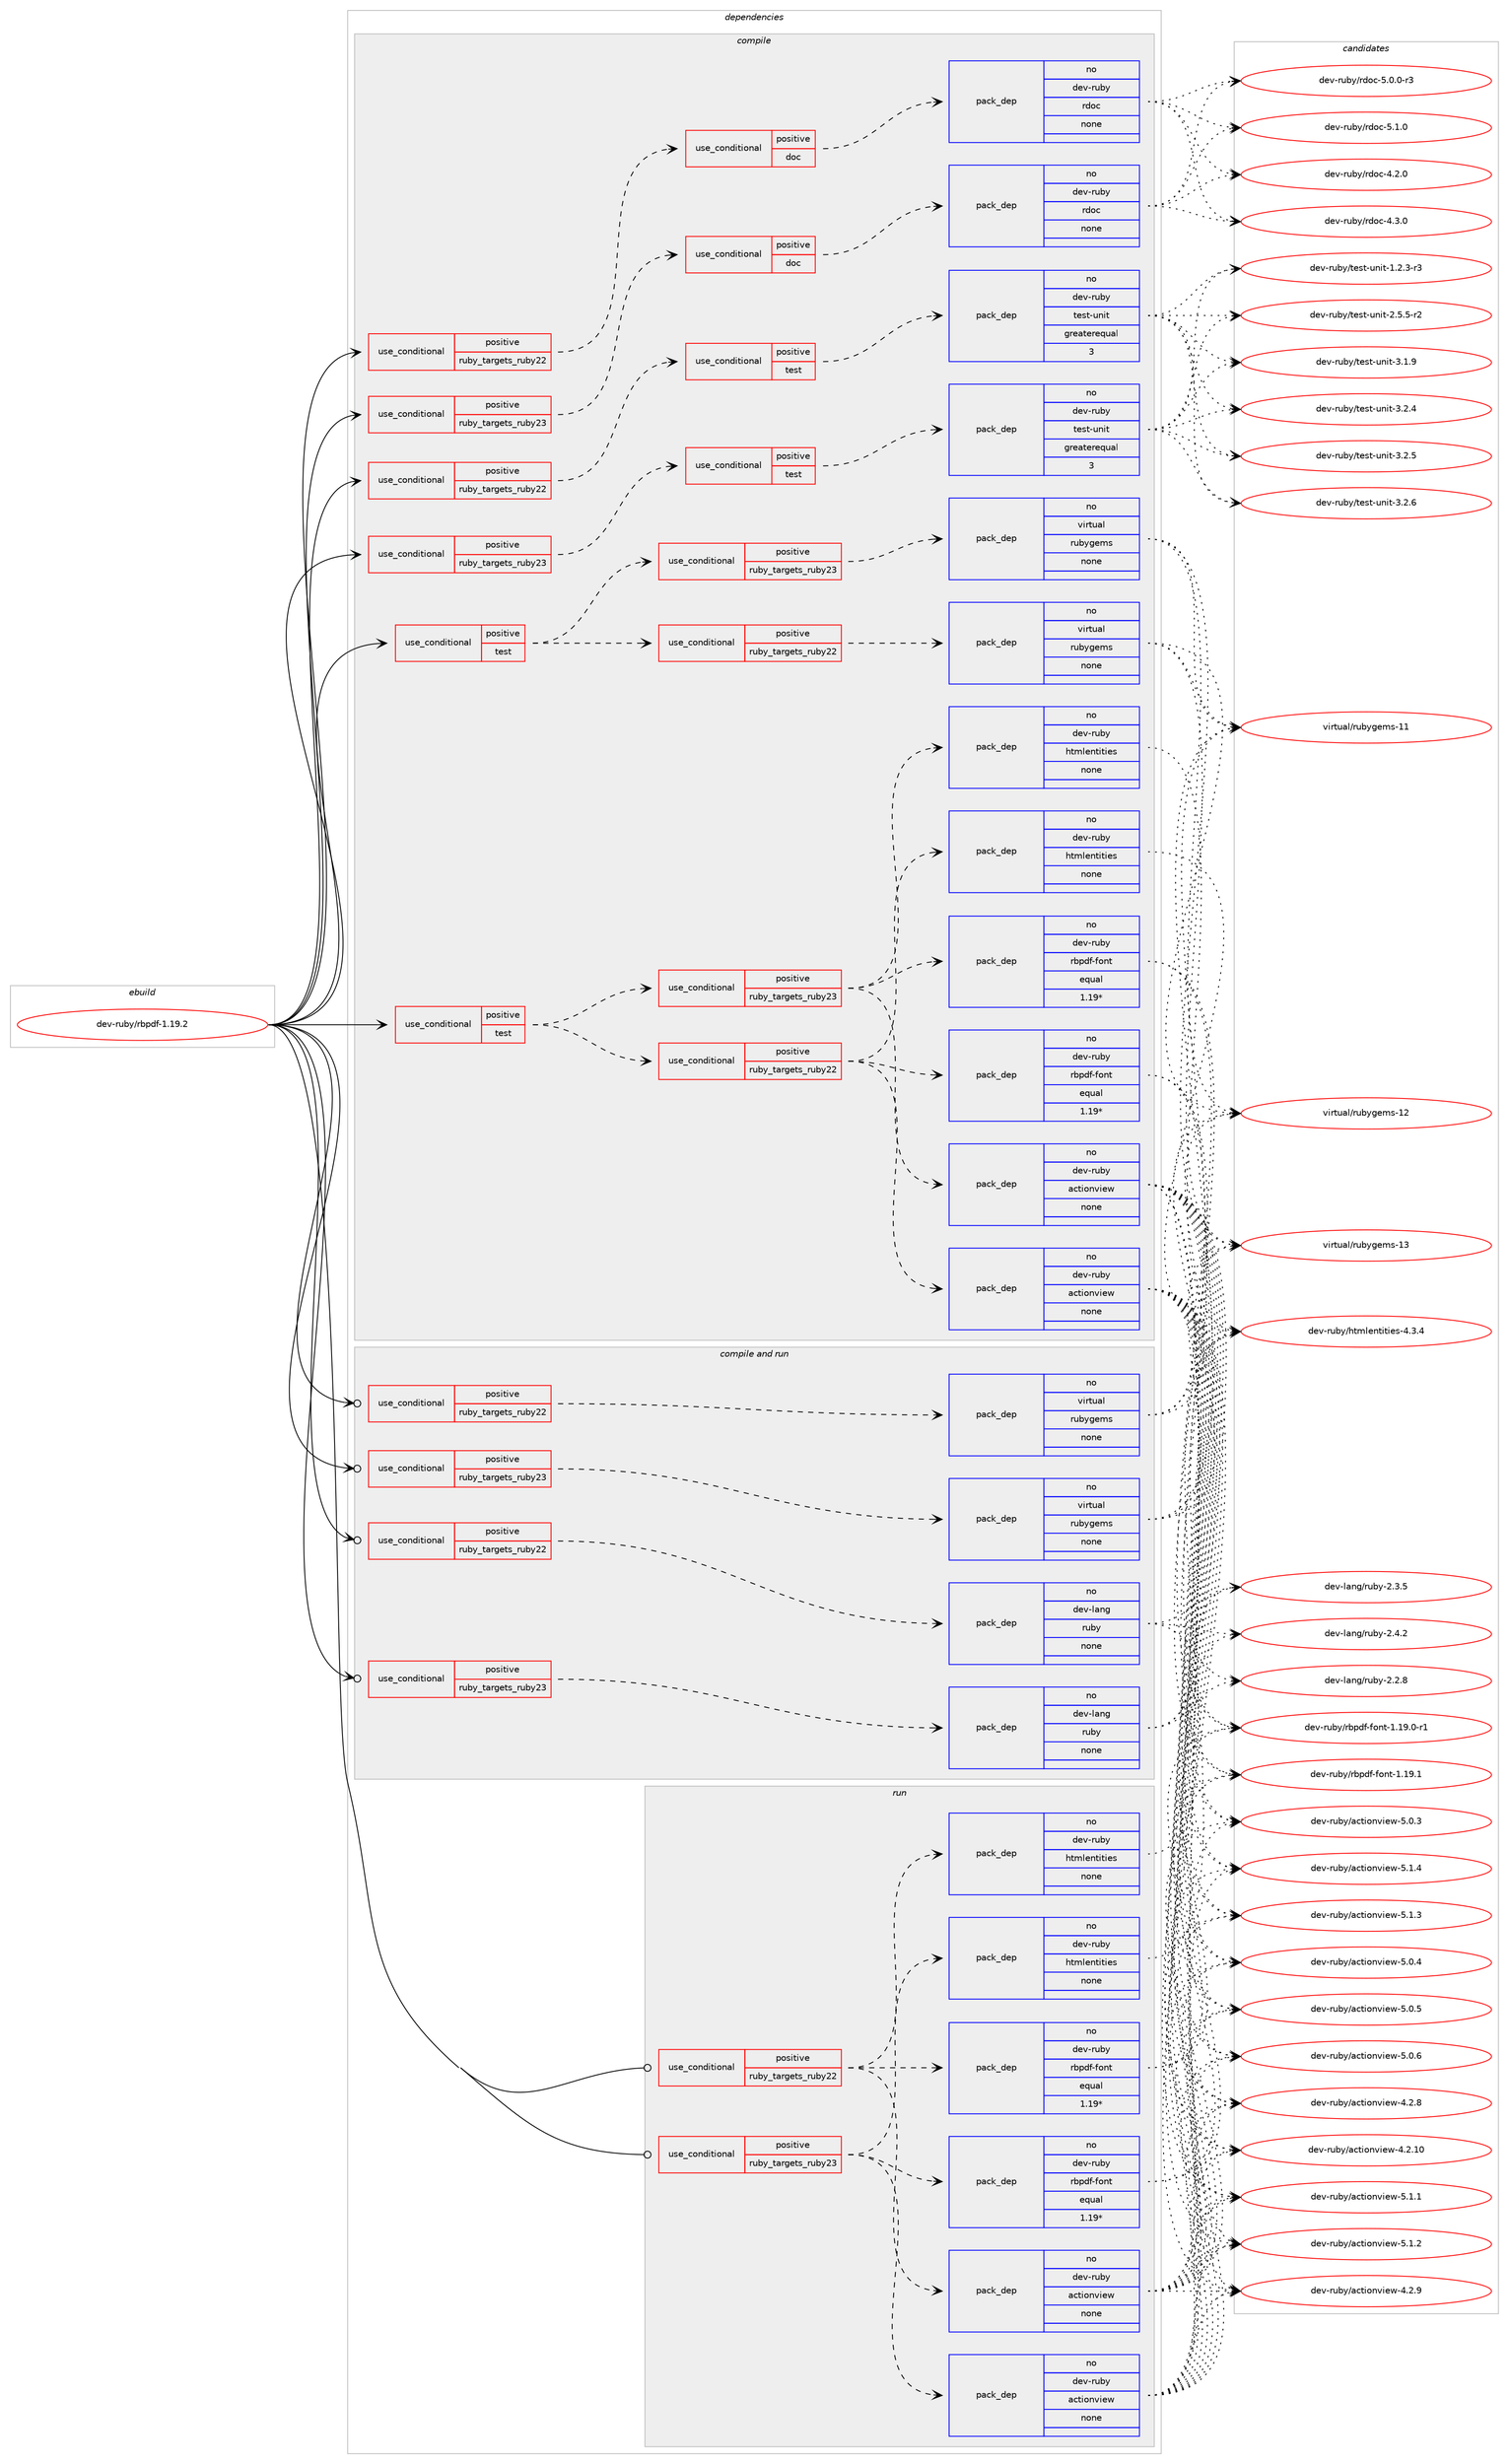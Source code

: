 digraph prolog {

# *************
# Graph options
# *************

newrank=true;
concentrate=true;
compound=true;
graph [rankdir=LR,fontname=Helvetica,fontsize=10,ranksep=1.5];#, ranksep=2.5, nodesep=0.2];
edge  [arrowhead=vee];
node  [fontname=Helvetica,fontsize=10];

# **********
# The ebuild
# **********

subgraph cluster_leftcol {
color=gray;
rank=same;
label=<<i>ebuild</i>>;
id [label="dev-ruby/rbpdf-1.19.2", color=red, width=4, href="../dev-ruby/rbpdf-1.19.2.svg"];
}

# ****************
# The dependencies
# ****************

subgraph cluster_midcol {
color=gray;
label=<<i>dependencies</i>>;
subgraph cluster_compile {
fillcolor="#eeeeee";
style=filled;
label=<<i>compile</i>>;
subgraph cond67742 {
dependency260013 [label=<<TABLE BORDER="0" CELLBORDER="1" CELLSPACING="0" CELLPADDING="4"><TR><TD ROWSPAN="3" CELLPADDING="10">use_conditional</TD></TR><TR><TD>positive</TD></TR><TR><TD>ruby_targets_ruby22</TD></TR></TABLE>>, shape=none, color=red];
subgraph cond67743 {
dependency260014 [label=<<TABLE BORDER="0" CELLBORDER="1" CELLSPACING="0" CELLPADDING="4"><TR><TD ROWSPAN="3" CELLPADDING="10">use_conditional</TD></TR><TR><TD>positive</TD></TR><TR><TD>doc</TD></TR></TABLE>>, shape=none, color=red];
subgraph pack188157 {
dependency260015 [label=<<TABLE BORDER="0" CELLBORDER="1" CELLSPACING="0" CELLPADDING="4" WIDTH="220"><TR><TD ROWSPAN="6" CELLPADDING="30">pack_dep</TD></TR><TR><TD WIDTH="110">no</TD></TR><TR><TD>dev-ruby</TD></TR><TR><TD>rdoc</TD></TR><TR><TD>none</TD></TR><TR><TD></TD></TR></TABLE>>, shape=none, color=blue];
}
dependency260014:e -> dependency260015:w [weight=20,style="dashed",arrowhead="vee"];
}
dependency260013:e -> dependency260014:w [weight=20,style="dashed",arrowhead="vee"];
}
id:e -> dependency260013:w [weight=20,style="solid",arrowhead="vee"];
subgraph cond67744 {
dependency260016 [label=<<TABLE BORDER="0" CELLBORDER="1" CELLSPACING="0" CELLPADDING="4"><TR><TD ROWSPAN="3" CELLPADDING="10">use_conditional</TD></TR><TR><TD>positive</TD></TR><TR><TD>ruby_targets_ruby22</TD></TR></TABLE>>, shape=none, color=red];
subgraph cond67745 {
dependency260017 [label=<<TABLE BORDER="0" CELLBORDER="1" CELLSPACING="0" CELLPADDING="4"><TR><TD ROWSPAN="3" CELLPADDING="10">use_conditional</TD></TR><TR><TD>positive</TD></TR><TR><TD>test</TD></TR></TABLE>>, shape=none, color=red];
subgraph pack188158 {
dependency260018 [label=<<TABLE BORDER="0" CELLBORDER="1" CELLSPACING="0" CELLPADDING="4" WIDTH="220"><TR><TD ROWSPAN="6" CELLPADDING="30">pack_dep</TD></TR><TR><TD WIDTH="110">no</TD></TR><TR><TD>dev-ruby</TD></TR><TR><TD>test-unit</TD></TR><TR><TD>greaterequal</TD></TR><TR><TD>3</TD></TR></TABLE>>, shape=none, color=blue];
}
dependency260017:e -> dependency260018:w [weight=20,style="dashed",arrowhead="vee"];
}
dependency260016:e -> dependency260017:w [weight=20,style="dashed",arrowhead="vee"];
}
id:e -> dependency260016:w [weight=20,style="solid",arrowhead="vee"];
subgraph cond67746 {
dependency260019 [label=<<TABLE BORDER="0" CELLBORDER="1" CELLSPACING="0" CELLPADDING="4"><TR><TD ROWSPAN="3" CELLPADDING="10">use_conditional</TD></TR><TR><TD>positive</TD></TR><TR><TD>ruby_targets_ruby23</TD></TR></TABLE>>, shape=none, color=red];
subgraph cond67747 {
dependency260020 [label=<<TABLE BORDER="0" CELLBORDER="1" CELLSPACING="0" CELLPADDING="4"><TR><TD ROWSPAN="3" CELLPADDING="10">use_conditional</TD></TR><TR><TD>positive</TD></TR><TR><TD>doc</TD></TR></TABLE>>, shape=none, color=red];
subgraph pack188159 {
dependency260021 [label=<<TABLE BORDER="0" CELLBORDER="1" CELLSPACING="0" CELLPADDING="4" WIDTH="220"><TR><TD ROWSPAN="6" CELLPADDING="30">pack_dep</TD></TR><TR><TD WIDTH="110">no</TD></TR><TR><TD>dev-ruby</TD></TR><TR><TD>rdoc</TD></TR><TR><TD>none</TD></TR><TR><TD></TD></TR></TABLE>>, shape=none, color=blue];
}
dependency260020:e -> dependency260021:w [weight=20,style="dashed",arrowhead="vee"];
}
dependency260019:e -> dependency260020:w [weight=20,style="dashed",arrowhead="vee"];
}
id:e -> dependency260019:w [weight=20,style="solid",arrowhead="vee"];
subgraph cond67748 {
dependency260022 [label=<<TABLE BORDER="0" CELLBORDER="1" CELLSPACING="0" CELLPADDING="4"><TR><TD ROWSPAN="3" CELLPADDING="10">use_conditional</TD></TR><TR><TD>positive</TD></TR><TR><TD>ruby_targets_ruby23</TD></TR></TABLE>>, shape=none, color=red];
subgraph cond67749 {
dependency260023 [label=<<TABLE BORDER="0" CELLBORDER="1" CELLSPACING="0" CELLPADDING="4"><TR><TD ROWSPAN="3" CELLPADDING="10">use_conditional</TD></TR><TR><TD>positive</TD></TR><TR><TD>test</TD></TR></TABLE>>, shape=none, color=red];
subgraph pack188160 {
dependency260024 [label=<<TABLE BORDER="0" CELLBORDER="1" CELLSPACING="0" CELLPADDING="4" WIDTH="220"><TR><TD ROWSPAN="6" CELLPADDING="30">pack_dep</TD></TR><TR><TD WIDTH="110">no</TD></TR><TR><TD>dev-ruby</TD></TR><TR><TD>test-unit</TD></TR><TR><TD>greaterequal</TD></TR><TR><TD>3</TD></TR></TABLE>>, shape=none, color=blue];
}
dependency260023:e -> dependency260024:w [weight=20,style="dashed",arrowhead="vee"];
}
dependency260022:e -> dependency260023:w [weight=20,style="dashed",arrowhead="vee"];
}
id:e -> dependency260022:w [weight=20,style="solid",arrowhead="vee"];
subgraph cond67750 {
dependency260025 [label=<<TABLE BORDER="0" CELLBORDER="1" CELLSPACING="0" CELLPADDING="4"><TR><TD ROWSPAN="3" CELLPADDING="10">use_conditional</TD></TR><TR><TD>positive</TD></TR><TR><TD>test</TD></TR></TABLE>>, shape=none, color=red];
subgraph cond67751 {
dependency260026 [label=<<TABLE BORDER="0" CELLBORDER="1" CELLSPACING="0" CELLPADDING="4"><TR><TD ROWSPAN="3" CELLPADDING="10">use_conditional</TD></TR><TR><TD>positive</TD></TR><TR><TD>ruby_targets_ruby22</TD></TR></TABLE>>, shape=none, color=red];
subgraph pack188161 {
dependency260027 [label=<<TABLE BORDER="0" CELLBORDER="1" CELLSPACING="0" CELLPADDING="4" WIDTH="220"><TR><TD ROWSPAN="6" CELLPADDING="30">pack_dep</TD></TR><TR><TD WIDTH="110">no</TD></TR><TR><TD>dev-ruby</TD></TR><TR><TD>actionview</TD></TR><TR><TD>none</TD></TR><TR><TD></TD></TR></TABLE>>, shape=none, color=blue];
}
dependency260026:e -> dependency260027:w [weight=20,style="dashed",arrowhead="vee"];
subgraph pack188162 {
dependency260028 [label=<<TABLE BORDER="0" CELLBORDER="1" CELLSPACING="0" CELLPADDING="4" WIDTH="220"><TR><TD ROWSPAN="6" CELLPADDING="30">pack_dep</TD></TR><TR><TD WIDTH="110">no</TD></TR><TR><TD>dev-ruby</TD></TR><TR><TD>htmlentities</TD></TR><TR><TD>none</TD></TR><TR><TD></TD></TR></TABLE>>, shape=none, color=blue];
}
dependency260026:e -> dependency260028:w [weight=20,style="dashed",arrowhead="vee"];
subgraph pack188163 {
dependency260029 [label=<<TABLE BORDER="0" CELLBORDER="1" CELLSPACING="0" CELLPADDING="4" WIDTH="220"><TR><TD ROWSPAN="6" CELLPADDING="30">pack_dep</TD></TR><TR><TD WIDTH="110">no</TD></TR><TR><TD>dev-ruby</TD></TR><TR><TD>rbpdf-font</TD></TR><TR><TD>equal</TD></TR><TR><TD>1.19*</TD></TR></TABLE>>, shape=none, color=blue];
}
dependency260026:e -> dependency260029:w [weight=20,style="dashed",arrowhead="vee"];
}
dependency260025:e -> dependency260026:w [weight=20,style="dashed",arrowhead="vee"];
subgraph cond67752 {
dependency260030 [label=<<TABLE BORDER="0" CELLBORDER="1" CELLSPACING="0" CELLPADDING="4"><TR><TD ROWSPAN="3" CELLPADDING="10">use_conditional</TD></TR><TR><TD>positive</TD></TR><TR><TD>ruby_targets_ruby23</TD></TR></TABLE>>, shape=none, color=red];
subgraph pack188164 {
dependency260031 [label=<<TABLE BORDER="0" CELLBORDER="1" CELLSPACING="0" CELLPADDING="4" WIDTH="220"><TR><TD ROWSPAN="6" CELLPADDING="30">pack_dep</TD></TR><TR><TD WIDTH="110">no</TD></TR><TR><TD>dev-ruby</TD></TR><TR><TD>actionview</TD></TR><TR><TD>none</TD></TR><TR><TD></TD></TR></TABLE>>, shape=none, color=blue];
}
dependency260030:e -> dependency260031:w [weight=20,style="dashed",arrowhead="vee"];
subgraph pack188165 {
dependency260032 [label=<<TABLE BORDER="0" CELLBORDER="1" CELLSPACING="0" CELLPADDING="4" WIDTH="220"><TR><TD ROWSPAN="6" CELLPADDING="30">pack_dep</TD></TR><TR><TD WIDTH="110">no</TD></TR><TR><TD>dev-ruby</TD></TR><TR><TD>htmlentities</TD></TR><TR><TD>none</TD></TR><TR><TD></TD></TR></TABLE>>, shape=none, color=blue];
}
dependency260030:e -> dependency260032:w [weight=20,style="dashed",arrowhead="vee"];
subgraph pack188166 {
dependency260033 [label=<<TABLE BORDER="0" CELLBORDER="1" CELLSPACING="0" CELLPADDING="4" WIDTH="220"><TR><TD ROWSPAN="6" CELLPADDING="30">pack_dep</TD></TR><TR><TD WIDTH="110">no</TD></TR><TR><TD>dev-ruby</TD></TR><TR><TD>rbpdf-font</TD></TR><TR><TD>equal</TD></TR><TR><TD>1.19*</TD></TR></TABLE>>, shape=none, color=blue];
}
dependency260030:e -> dependency260033:w [weight=20,style="dashed",arrowhead="vee"];
}
dependency260025:e -> dependency260030:w [weight=20,style="dashed",arrowhead="vee"];
}
id:e -> dependency260025:w [weight=20,style="solid",arrowhead="vee"];
subgraph cond67753 {
dependency260034 [label=<<TABLE BORDER="0" CELLBORDER="1" CELLSPACING="0" CELLPADDING="4"><TR><TD ROWSPAN="3" CELLPADDING="10">use_conditional</TD></TR><TR><TD>positive</TD></TR><TR><TD>test</TD></TR></TABLE>>, shape=none, color=red];
subgraph cond67754 {
dependency260035 [label=<<TABLE BORDER="0" CELLBORDER="1" CELLSPACING="0" CELLPADDING="4"><TR><TD ROWSPAN="3" CELLPADDING="10">use_conditional</TD></TR><TR><TD>positive</TD></TR><TR><TD>ruby_targets_ruby22</TD></TR></TABLE>>, shape=none, color=red];
subgraph pack188167 {
dependency260036 [label=<<TABLE BORDER="0" CELLBORDER="1" CELLSPACING="0" CELLPADDING="4" WIDTH="220"><TR><TD ROWSPAN="6" CELLPADDING="30">pack_dep</TD></TR><TR><TD WIDTH="110">no</TD></TR><TR><TD>virtual</TD></TR><TR><TD>rubygems</TD></TR><TR><TD>none</TD></TR><TR><TD></TD></TR></TABLE>>, shape=none, color=blue];
}
dependency260035:e -> dependency260036:w [weight=20,style="dashed",arrowhead="vee"];
}
dependency260034:e -> dependency260035:w [weight=20,style="dashed",arrowhead="vee"];
subgraph cond67755 {
dependency260037 [label=<<TABLE BORDER="0" CELLBORDER="1" CELLSPACING="0" CELLPADDING="4"><TR><TD ROWSPAN="3" CELLPADDING="10">use_conditional</TD></TR><TR><TD>positive</TD></TR><TR><TD>ruby_targets_ruby23</TD></TR></TABLE>>, shape=none, color=red];
subgraph pack188168 {
dependency260038 [label=<<TABLE BORDER="0" CELLBORDER="1" CELLSPACING="0" CELLPADDING="4" WIDTH="220"><TR><TD ROWSPAN="6" CELLPADDING="30">pack_dep</TD></TR><TR><TD WIDTH="110">no</TD></TR><TR><TD>virtual</TD></TR><TR><TD>rubygems</TD></TR><TR><TD>none</TD></TR><TR><TD></TD></TR></TABLE>>, shape=none, color=blue];
}
dependency260037:e -> dependency260038:w [weight=20,style="dashed",arrowhead="vee"];
}
dependency260034:e -> dependency260037:w [weight=20,style="dashed",arrowhead="vee"];
}
id:e -> dependency260034:w [weight=20,style="solid",arrowhead="vee"];
}
subgraph cluster_compileandrun {
fillcolor="#eeeeee";
style=filled;
label=<<i>compile and run</i>>;
subgraph cond67756 {
dependency260039 [label=<<TABLE BORDER="0" CELLBORDER="1" CELLSPACING="0" CELLPADDING="4"><TR><TD ROWSPAN="3" CELLPADDING="10">use_conditional</TD></TR><TR><TD>positive</TD></TR><TR><TD>ruby_targets_ruby22</TD></TR></TABLE>>, shape=none, color=red];
subgraph pack188169 {
dependency260040 [label=<<TABLE BORDER="0" CELLBORDER="1" CELLSPACING="0" CELLPADDING="4" WIDTH="220"><TR><TD ROWSPAN="6" CELLPADDING="30">pack_dep</TD></TR><TR><TD WIDTH="110">no</TD></TR><TR><TD>dev-lang</TD></TR><TR><TD>ruby</TD></TR><TR><TD>none</TD></TR><TR><TD></TD></TR></TABLE>>, shape=none, color=blue];
}
dependency260039:e -> dependency260040:w [weight=20,style="dashed",arrowhead="vee"];
}
id:e -> dependency260039:w [weight=20,style="solid",arrowhead="odotvee"];
subgraph cond67757 {
dependency260041 [label=<<TABLE BORDER="0" CELLBORDER="1" CELLSPACING="0" CELLPADDING="4"><TR><TD ROWSPAN="3" CELLPADDING="10">use_conditional</TD></TR><TR><TD>positive</TD></TR><TR><TD>ruby_targets_ruby22</TD></TR></TABLE>>, shape=none, color=red];
subgraph pack188170 {
dependency260042 [label=<<TABLE BORDER="0" CELLBORDER="1" CELLSPACING="0" CELLPADDING="4" WIDTH="220"><TR><TD ROWSPAN="6" CELLPADDING="30">pack_dep</TD></TR><TR><TD WIDTH="110">no</TD></TR><TR><TD>virtual</TD></TR><TR><TD>rubygems</TD></TR><TR><TD>none</TD></TR><TR><TD></TD></TR></TABLE>>, shape=none, color=blue];
}
dependency260041:e -> dependency260042:w [weight=20,style="dashed",arrowhead="vee"];
}
id:e -> dependency260041:w [weight=20,style="solid",arrowhead="odotvee"];
subgraph cond67758 {
dependency260043 [label=<<TABLE BORDER="0" CELLBORDER="1" CELLSPACING="0" CELLPADDING="4"><TR><TD ROWSPAN="3" CELLPADDING="10">use_conditional</TD></TR><TR><TD>positive</TD></TR><TR><TD>ruby_targets_ruby23</TD></TR></TABLE>>, shape=none, color=red];
subgraph pack188171 {
dependency260044 [label=<<TABLE BORDER="0" CELLBORDER="1" CELLSPACING="0" CELLPADDING="4" WIDTH="220"><TR><TD ROWSPAN="6" CELLPADDING="30">pack_dep</TD></TR><TR><TD WIDTH="110">no</TD></TR><TR><TD>dev-lang</TD></TR><TR><TD>ruby</TD></TR><TR><TD>none</TD></TR><TR><TD></TD></TR></TABLE>>, shape=none, color=blue];
}
dependency260043:e -> dependency260044:w [weight=20,style="dashed",arrowhead="vee"];
}
id:e -> dependency260043:w [weight=20,style="solid",arrowhead="odotvee"];
subgraph cond67759 {
dependency260045 [label=<<TABLE BORDER="0" CELLBORDER="1" CELLSPACING="0" CELLPADDING="4"><TR><TD ROWSPAN="3" CELLPADDING="10">use_conditional</TD></TR><TR><TD>positive</TD></TR><TR><TD>ruby_targets_ruby23</TD></TR></TABLE>>, shape=none, color=red];
subgraph pack188172 {
dependency260046 [label=<<TABLE BORDER="0" CELLBORDER="1" CELLSPACING="0" CELLPADDING="4" WIDTH="220"><TR><TD ROWSPAN="6" CELLPADDING="30">pack_dep</TD></TR><TR><TD WIDTH="110">no</TD></TR><TR><TD>virtual</TD></TR><TR><TD>rubygems</TD></TR><TR><TD>none</TD></TR><TR><TD></TD></TR></TABLE>>, shape=none, color=blue];
}
dependency260045:e -> dependency260046:w [weight=20,style="dashed",arrowhead="vee"];
}
id:e -> dependency260045:w [weight=20,style="solid",arrowhead="odotvee"];
}
subgraph cluster_run {
fillcolor="#eeeeee";
style=filled;
label=<<i>run</i>>;
subgraph cond67760 {
dependency260047 [label=<<TABLE BORDER="0" CELLBORDER="1" CELLSPACING="0" CELLPADDING="4"><TR><TD ROWSPAN="3" CELLPADDING="10">use_conditional</TD></TR><TR><TD>positive</TD></TR><TR><TD>ruby_targets_ruby22</TD></TR></TABLE>>, shape=none, color=red];
subgraph pack188173 {
dependency260048 [label=<<TABLE BORDER="0" CELLBORDER="1" CELLSPACING="0" CELLPADDING="4" WIDTH="220"><TR><TD ROWSPAN="6" CELLPADDING="30">pack_dep</TD></TR><TR><TD WIDTH="110">no</TD></TR><TR><TD>dev-ruby</TD></TR><TR><TD>actionview</TD></TR><TR><TD>none</TD></TR><TR><TD></TD></TR></TABLE>>, shape=none, color=blue];
}
dependency260047:e -> dependency260048:w [weight=20,style="dashed",arrowhead="vee"];
subgraph pack188174 {
dependency260049 [label=<<TABLE BORDER="0" CELLBORDER="1" CELLSPACING="0" CELLPADDING="4" WIDTH="220"><TR><TD ROWSPAN="6" CELLPADDING="30">pack_dep</TD></TR><TR><TD WIDTH="110">no</TD></TR><TR><TD>dev-ruby</TD></TR><TR><TD>htmlentities</TD></TR><TR><TD>none</TD></TR><TR><TD></TD></TR></TABLE>>, shape=none, color=blue];
}
dependency260047:e -> dependency260049:w [weight=20,style="dashed",arrowhead="vee"];
subgraph pack188175 {
dependency260050 [label=<<TABLE BORDER="0" CELLBORDER="1" CELLSPACING="0" CELLPADDING="4" WIDTH="220"><TR><TD ROWSPAN="6" CELLPADDING="30">pack_dep</TD></TR><TR><TD WIDTH="110">no</TD></TR><TR><TD>dev-ruby</TD></TR><TR><TD>rbpdf-font</TD></TR><TR><TD>equal</TD></TR><TR><TD>1.19*</TD></TR></TABLE>>, shape=none, color=blue];
}
dependency260047:e -> dependency260050:w [weight=20,style="dashed",arrowhead="vee"];
}
id:e -> dependency260047:w [weight=20,style="solid",arrowhead="odot"];
subgraph cond67761 {
dependency260051 [label=<<TABLE BORDER="0" CELLBORDER="1" CELLSPACING="0" CELLPADDING="4"><TR><TD ROWSPAN="3" CELLPADDING="10">use_conditional</TD></TR><TR><TD>positive</TD></TR><TR><TD>ruby_targets_ruby23</TD></TR></TABLE>>, shape=none, color=red];
subgraph pack188176 {
dependency260052 [label=<<TABLE BORDER="0" CELLBORDER="1" CELLSPACING="0" CELLPADDING="4" WIDTH="220"><TR><TD ROWSPAN="6" CELLPADDING="30">pack_dep</TD></TR><TR><TD WIDTH="110">no</TD></TR><TR><TD>dev-ruby</TD></TR><TR><TD>actionview</TD></TR><TR><TD>none</TD></TR><TR><TD></TD></TR></TABLE>>, shape=none, color=blue];
}
dependency260051:e -> dependency260052:w [weight=20,style="dashed",arrowhead="vee"];
subgraph pack188177 {
dependency260053 [label=<<TABLE BORDER="0" CELLBORDER="1" CELLSPACING="0" CELLPADDING="4" WIDTH="220"><TR><TD ROWSPAN="6" CELLPADDING="30">pack_dep</TD></TR><TR><TD WIDTH="110">no</TD></TR><TR><TD>dev-ruby</TD></TR><TR><TD>htmlentities</TD></TR><TR><TD>none</TD></TR><TR><TD></TD></TR></TABLE>>, shape=none, color=blue];
}
dependency260051:e -> dependency260053:w [weight=20,style="dashed",arrowhead="vee"];
subgraph pack188178 {
dependency260054 [label=<<TABLE BORDER="0" CELLBORDER="1" CELLSPACING="0" CELLPADDING="4" WIDTH="220"><TR><TD ROWSPAN="6" CELLPADDING="30">pack_dep</TD></TR><TR><TD WIDTH="110">no</TD></TR><TR><TD>dev-ruby</TD></TR><TR><TD>rbpdf-font</TD></TR><TR><TD>equal</TD></TR><TR><TD>1.19*</TD></TR></TABLE>>, shape=none, color=blue];
}
dependency260051:e -> dependency260054:w [weight=20,style="dashed",arrowhead="vee"];
}
id:e -> dependency260051:w [weight=20,style="solid",arrowhead="odot"];
}
}

# **************
# The candidates
# **************

subgraph cluster_choices {
rank=same;
color=gray;
label=<<i>candidates</i>>;

subgraph choice188157 {
color=black;
nodesep=1;
choice10010111845114117981214711410011199455246504648 [label="dev-ruby/rdoc-4.2.0", color=red, width=4,href="../dev-ruby/rdoc-4.2.0.svg"];
choice10010111845114117981214711410011199455246514648 [label="dev-ruby/rdoc-4.3.0", color=red, width=4,href="../dev-ruby/rdoc-4.3.0.svg"];
choice100101118451141179812147114100111994553464846484511451 [label="dev-ruby/rdoc-5.0.0-r3", color=red, width=4,href="../dev-ruby/rdoc-5.0.0-r3.svg"];
choice10010111845114117981214711410011199455346494648 [label="dev-ruby/rdoc-5.1.0", color=red, width=4,href="../dev-ruby/rdoc-5.1.0.svg"];
dependency260015:e -> choice10010111845114117981214711410011199455246504648:w [style=dotted,weight="100"];
dependency260015:e -> choice10010111845114117981214711410011199455246514648:w [style=dotted,weight="100"];
dependency260015:e -> choice100101118451141179812147114100111994553464846484511451:w [style=dotted,weight="100"];
dependency260015:e -> choice10010111845114117981214711410011199455346494648:w [style=dotted,weight="100"];
}
subgraph choice188158 {
color=black;
nodesep=1;
choice100101118451141179812147116101115116451171101051164549465046514511451 [label="dev-ruby/test-unit-1.2.3-r3", color=red, width=4,href="../dev-ruby/test-unit-1.2.3-r3.svg"];
choice100101118451141179812147116101115116451171101051164550465346534511450 [label="dev-ruby/test-unit-2.5.5-r2", color=red, width=4,href="../dev-ruby/test-unit-2.5.5-r2.svg"];
choice10010111845114117981214711610111511645117110105116455146494657 [label="dev-ruby/test-unit-3.1.9", color=red, width=4,href="../dev-ruby/test-unit-3.1.9.svg"];
choice10010111845114117981214711610111511645117110105116455146504652 [label="dev-ruby/test-unit-3.2.4", color=red, width=4,href="../dev-ruby/test-unit-3.2.4.svg"];
choice10010111845114117981214711610111511645117110105116455146504653 [label="dev-ruby/test-unit-3.2.5", color=red, width=4,href="../dev-ruby/test-unit-3.2.5.svg"];
choice10010111845114117981214711610111511645117110105116455146504654 [label="dev-ruby/test-unit-3.2.6", color=red, width=4,href="../dev-ruby/test-unit-3.2.6.svg"];
dependency260018:e -> choice100101118451141179812147116101115116451171101051164549465046514511451:w [style=dotted,weight="100"];
dependency260018:e -> choice100101118451141179812147116101115116451171101051164550465346534511450:w [style=dotted,weight="100"];
dependency260018:e -> choice10010111845114117981214711610111511645117110105116455146494657:w [style=dotted,weight="100"];
dependency260018:e -> choice10010111845114117981214711610111511645117110105116455146504652:w [style=dotted,weight="100"];
dependency260018:e -> choice10010111845114117981214711610111511645117110105116455146504653:w [style=dotted,weight="100"];
dependency260018:e -> choice10010111845114117981214711610111511645117110105116455146504654:w [style=dotted,weight="100"];
}
subgraph choice188159 {
color=black;
nodesep=1;
choice10010111845114117981214711410011199455246504648 [label="dev-ruby/rdoc-4.2.0", color=red, width=4,href="../dev-ruby/rdoc-4.2.0.svg"];
choice10010111845114117981214711410011199455246514648 [label="dev-ruby/rdoc-4.3.0", color=red, width=4,href="../dev-ruby/rdoc-4.3.0.svg"];
choice100101118451141179812147114100111994553464846484511451 [label="dev-ruby/rdoc-5.0.0-r3", color=red, width=4,href="../dev-ruby/rdoc-5.0.0-r3.svg"];
choice10010111845114117981214711410011199455346494648 [label="dev-ruby/rdoc-5.1.0", color=red, width=4,href="../dev-ruby/rdoc-5.1.0.svg"];
dependency260021:e -> choice10010111845114117981214711410011199455246504648:w [style=dotted,weight="100"];
dependency260021:e -> choice10010111845114117981214711410011199455246514648:w [style=dotted,weight="100"];
dependency260021:e -> choice100101118451141179812147114100111994553464846484511451:w [style=dotted,weight="100"];
dependency260021:e -> choice10010111845114117981214711410011199455346494648:w [style=dotted,weight="100"];
}
subgraph choice188160 {
color=black;
nodesep=1;
choice100101118451141179812147116101115116451171101051164549465046514511451 [label="dev-ruby/test-unit-1.2.3-r3", color=red, width=4,href="../dev-ruby/test-unit-1.2.3-r3.svg"];
choice100101118451141179812147116101115116451171101051164550465346534511450 [label="dev-ruby/test-unit-2.5.5-r2", color=red, width=4,href="../dev-ruby/test-unit-2.5.5-r2.svg"];
choice10010111845114117981214711610111511645117110105116455146494657 [label="dev-ruby/test-unit-3.1.9", color=red, width=4,href="../dev-ruby/test-unit-3.1.9.svg"];
choice10010111845114117981214711610111511645117110105116455146504652 [label="dev-ruby/test-unit-3.2.4", color=red, width=4,href="../dev-ruby/test-unit-3.2.4.svg"];
choice10010111845114117981214711610111511645117110105116455146504653 [label="dev-ruby/test-unit-3.2.5", color=red, width=4,href="../dev-ruby/test-unit-3.2.5.svg"];
choice10010111845114117981214711610111511645117110105116455146504654 [label="dev-ruby/test-unit-3.2.6", color=red, width=4,href="../dev-ruby/test-unit-3.2.6.svg"];
dependency260024:e -> choice100101118451141179812147116101115116451171101051164549465046514511451:w [style=dotted,weight="100"];
dependency260024:e -> choice100101118451141179812147116101115116451171101051164550465346534511450:w [style=dotted,weight="100"];
dependency260024:e -> choice10010111845114117981214711610111511645117110105116455146494657:w [style=dotted,weight="100"];
dependency260024:e -> choice10010111845114117981214711610111511645117110105116455146504652:w [style=dotted,weight="100"];
dependency260024:e -> choice10010111845114117981214711610111511645117110105116455146504653:w [style=dotted,weight="100"];
dependency260024:e -> choice10010111845114117981214711610111511645117110105116455146504654:w [style=dotted,weight="100"];
}
subgraph choice188161 {
color=black;
nodesep=1;
choice100101118451141179812147979911610511111011810510111945524650464948 [label="dev-ruby/actionview-4.2.10", color=red, width=4,href="../dev-ruby/actionview-4.2.10.svg"];
choice1001011184511411798121479799116105111110118105101119455246504656 [label="dev-ruby/actionview-4.2.8", color=red, width=4,href="../dev-ruby/actionview-4.2.8.svg"];
choice1001011184511411798121479799116105111110118105101119455246504657 [label="dev-ruby/actionview-4.2.9", color=red, width=4,href="../dev-ruby/actionview-4.2.9.svg"];
choice1001011184511411798121479799116105111110118105101119455346484651 [label="dev-ruby/actionview-5.0.3", color=red, width=4,href="../dev-ruby/actionview-5.0.3.svg"];
choice1001011184511411798121479799116105111110118105101119455346484652 [label="dev-ruby/actionview-5.0.4", color=red, width=4,href="../dev-ruby/actionview-5.0.4.svg"];
choice1001011184511411798121479799116105111110118105101119455346484653 [label="dev-ruby/actionview-5.0.5", color=red, width=4,href="../dev-ruby/actionview-5.0.5.svg"];
choice1001011184511411798121479799116105111110118105101119455346484654 [label="dev-ruby/actionview-5.0.6", color=red, width=4,href="../dev-ruby/actionview-5.0.6.svg"];
choice1001011184511411798121479799116105111110118105101119455346494649 [label="dev-ruby/actionview-5.1.1", color=red, width=4,href="../dev-ruby/actionview-5.1.1.svg"];
choice1001011184511411798121479799116105111110118105101119455346494650 [label="dev-ruby/actionview-5.1.2", color=red, width=4,href="../dev-ruby/actionview-5.1.2.svg"];
choice1001011184511411798121479799116105111110118105101119455346494651 [label="dev-ruby/actionview-5.1.3", color=red, width=4,href="../dev-ruby/actionview-5.1.3.svg"];
choice1001011184511411798121479799116105111110118105101119455346494652 [label="dev-ruby/actionview-5.1.4", color=red, width=4,href="../dev-ruby/actionview-5.1.4.svg"];
dependency260027:e -> choice100101118451141179812147979911610511111011810510111945524650464948:w [style=dotted,weight="100"];
dependency260027:e -> choice1001011184511411798121479799116105111110118105101119455246504656:w [style=dotted,weight="100"];
dependency260027:e -> choice1001011184511411798121479799116105111110118105101119455246504657:w [style=dotted,weight="100"];
dependency260027:e -> choice1001011184511411798121479799116105111110118105101119455346484651:w [style=dotted,weight="100"];
dependency260027:e -> choice1001011184511411798121479799116105111110118105101119455346484652:w [style=dotted,weight="100"];
dependency260027:e -> choice1001011184511411798121479799116105111110118105101119455346484653:w [style=dotted,weight="100"];
dependency260027:e -> choice1001011184511411798121479799116105111110118105101119455346484654:w [style=dotted,weight="100"];
dependency260027:e -> choice1001011184511411798121479799116105111110118105101119455346494649:w [style=dotted,weight="100"];
dependency260027:e -> choice1001011184511411798121479799116105111110118105101119455346494650:w [style=dotted,weight="100"];
dependency260027:e -> choice1001011184511411798121479799116105111110118105101119455346494651:w [style=dotted,weight="100"];
dependency260027:e -> choice1001011184511411798121479799116105111110118105101119455346494652:w [style=dotted,weight="100"];
}
subgraph choice188162 {
color=black;
nodesep=1;
choice100101118451141179812147104116109108101110116105116105101115455246514652 [label="dev-ruby/htmlentities-4.3.4", color=red, width=4,href="../dev-ruby/htmlentities-4.3.4.svg"];
dependency260028:e -> choice100101118451141179812147104116109108101110116105116105101115455246514652:w [style=dotted,weight="100"];
}
subgraph choice188163 {
color=black;
nodesep=1;
choice1001011184511411798121471149811210010245102111110116454946495746484511449 [label="dev-ruby/rbpdf-font-1.19.0-r1", color=red, width=4,href="../dev-ruby/rbpdf-font-1.19.0-r1.svg"];
choice100101118451141179812147114981121001024510211111011645494649574649 [label="dev-ruby/rbpdf-font-1.19.1", color=red, width=4,href="../dev-ruby/rbpdf-font-1.19.1.svg"];
dependency260029:e -> choice1001011184511411798121471149811210010245102111110116454946495746484511449:w [style=dotted,weight="100"];
dependency260029:e -> choice100101118451141179812147114981121001024510211111011645494649574649:w [style=dotted,weight="100"];
}
subgraph choice188164 {
color=black;
nodesep=1;
choice100101118451141179812147979911610511111011810510111945524650464948 [label="dev-ruby/actionview-4.2.10", color=red, width=4,href="../dev-ruby/actionview-4.2.10.svg"];
choice1001011184511411798121479799116105111110118105101119455246504656 [label="dev-ruby/actionview-4.2.8", color=red, width=4,href="../dev-ruby/actionview-4.2.8.svg"];
choice1001011184511411798121479799116105111110118105101119455246504657 [label="dev-ruby/actionview-4.2.9", color=red, width=4,href="../dev-ruby/actionview-4.2.9.svg"];
choice1001011184511411798121479799116105111110118105101119455346484651 [label="dev-ruby/actionview-5.0.3", color=red, width=4,href="../dev-ruby/actionview-5.0.3.svg"];
choice1001011184511411798121479799116105111110118105101119455346484652 [label="dev-ruby/actionview-5.0.4", color=red, width=4,href="../dev-ruby/actionview-5.0.4.svg"];
choice1001011184511411798121479799116105111110118105101119455346484653 [label="dev-ruby/actionview-5.0.5", color=red, width=4,href="../dev-ruby/actionview-5.0.5.svg"];
choice1001011184511411798121479799116105111110118105101119455346484654 [label="dev-ruby/actionview-5.0.6", color=red, width=4,href="../dev-ruby/actionview-5.0.6.svg"];
choice1001011184511411798121479799116105111110118105101119455346494649 [label="dev-ruby/actionview-5.1.1", color=red, width=4,href="../dev-ruby/actionview-5.1.1.svg"];
choice1001011184511411798121479799116105111110118105101119455346494650 [label="dev-ruby/actionview-5.1.2", color=red, width=4,href="../dev-ruby/actionview-5.1.2.svg"];
choice1001011184511411798121479799116105111110118105101119455346494651 [label="dev-ruby/actionview-5.1.3", color=red, width=4,href="../dev-ruby/actionview-5.1.3.svg"];
choice1001011184511411798121479799116105111110118105101119455346494652 [label="dev-ruby/actionview-5.1.4", color=red, width=4,href="../dev-ruby/actionview-5.1.4.svg"];
dependency260031:e -> choice100101118451141179812147979911610511111011810510111945524650464948:w [style=dotted,weight="100"];
dependency260031:e -> choice1001011184511411798121479799116105111110118105101119455246504656:w [style=dotted,weight="100"];
dependency260031:e -> choice1001011184511411798121479799116105111110118105101119455246504657:w [style=dotted,weight="100"];
dependency260031:e -> choice1001011184511411798121479799116105111110118105101119455346484651:w [style=dotted,weight="100"];
dependency260031:e -> choice1001011184511411798121479799116105111110118105101119455346484652:w [style=dotted,weight="100"];
dependency260031:e -> choice1001011184511411798121479799116105111110118105101119455346484653:w [style=dotted,weight="100"];
dependency260031:e -> choice1001011184511411798121479799116105111110118105101119455346484654:w [style=dotted,weight="100"];
dependency260031:e -> choice1001011184511411798121479799116105111110118105101119455346494649:w [style=dotted,weight="100"];
dependency260031:e -> choice1001011184511411798121479799116105111110118105101119455346494650:w [style=dotted,weight="100"];
dependency260031:e -> choice1001011184511411798121479799116105111110118105101119455346494651:w [style=dotted,weight="100"];
dependency260031:e -> choice1001011184511411798121479799116105111110118105101119455346494652:w [style=dotted,weight="100"];
}
subgraph choice188165 {
color=black;
nodesep=1;
choice100101118451141179812147104116109108101110116105116105101115455246514652 [label="dev-ruby/htmlentities-4.3.4", color=red, width=4,href="../dev-ruby/htmlentities-4.3.4.svg"];
dependency260032:e -> choice100101118451141179812147104116109108101110116105116105101115455246514652:w [style=dotted,weight="100"];
}
subgraph choice188166 {
color=black;
nodesep=1;
choice1001011184511411798121471149811210010245102111110116454946495746484511449 [label="dev-ruby/rbpdf-font-1.19.0-r1", color=red, width=4,href="../dev-ruby/rbpdf-font-1.19.0-r1.svg"];
choice100101118451141179812147114981121001024510211111011645494649574649 [label="dev-ruby/rbpdf-font-1.19.1", color=red, width=4,href="../dev-ruby/rbpdf-font-1.19.1.svg"];
dependency260033:e -> choice1001011184511411798121471149811210010245102111110116454946495746484511449:w [style=dotted,weight="100"];
dependency260033:e -> choice100101118451141179812147114981121001024510211111011645494649574649:w [style=dotted,weight="100"];
}
subgraph choice188167 {
color=black;
nodesep=1;
choice118105114116117971084711411798121103101109115454949 [label="virtual/rubygems-11", color=red, width=4,href="../virtual/rubygems-11.svg"];
choice118105114116117971084711411798121103101109115454950 [label="virtual/rubygems-12", color=red, width=4,href="../virtual/rubygems-12.svg"];
choice118105114116117971084711411798121103101109115454951 [label="virtual/rubygems-13", color=red, width=4,href="../virtual/rubygems-13.svg"];
dependency260036:e -> choice118105114116117971084711411798121103101109115454949:w [style=dotted,weight="100"];
dependency260036:e -> choice118105114116117971084711411798121103101109115454950:w [style=dotted,weight="100"];
dependency260036:e -> choice118105114116117971084711411798121103101109115454951:w [style=dotted,weight="100"];
}
subgraph choice188168 {
color=black;
nodesep=1;
choice118105114116117971084711411798121103101109115454949 [label="virtual/rubygems-11", color=red, width=4,href="../virtual/rubygems-11.svg"];
choice118105114116117971084711411798121103101109115454950 [label="virtual/rubygems-12", color=red, width=4,href="../virtual/rubygems-12.svg"];
choice118105114116117971084711411798121103101109115454951 [label="virtual/rubygems-13", color=red, width=4,href="../virtual/rubygems-13.svg"];
dependency260038:e -> choice118105114116117971084711411798121103101109115454949:w [style=dotted,weight="100"];
dependency260038:e -> choice118105114116117971084711411798121103101109115454950:w [style=dotted,weight="100"];
dependency260038:e -> choice118105114116117971084711411798121103101109115454951:w [style=dotted,weight="100"];
}
subgraph choice188169 {
color=black;
nodesep=1;
choice10010111845108971101034711411798121455046504656 [label="dev-lang/ruby-2.2.8", color=red, width=4,href="../dev-lang/ruby-2.2.8.svg"];
choice10010111845108971101034711411798121455046514653 [label="dev-lang/ruby-2.3.5", color=red, width=4,href="../dev-lang/ruby-2.3.5.svg"];
choice10010111845108971101034711411798121455046524650 [label="dev-lang/ruby-2.4.2", color=red, width=4,href="../dev-lang/ruby-2.4.2.svg"];
dependency260040:e -> choice10010111845108971101034711411798121455046504656:w [style=dotted,weight="100"];
dependency260040:e -> choice10010111845108971101034711411798121455046514653:w [style=dotted,weight="100"];
dependency260040:e -> choice10010111845108971101034711411798121455046524650:w [style=dotted,weight="100"];
}
subgraph choice188170 {
color=black;
nodesep=1;
choice118105114116117971084711411798121103101109115454949 [label="virtual/rubygems-11", color=red, width=4,href="../virtual/rubygems-11.svg"];
choice118105114116117971084711411798121103101109115454950 [label="virtual/rubygems-12", color=red, width=4,href="../virtual/rubygems-12.svg"];
choice118105114116117971084711411798121103101109115454951 [label="virtual/rubygems-13", color=red, width=4,href="../virtual/rubygems-13.svg"];
dependency260042:e -> choice118105114116117971084711411798121103101109115454949:w [style=dotted,weight="100"];
dependency260042:e -> choice118105114116117971084711411798121103101109115454950:w [style=dotted,weight="100"];
dependency260042:e -> choice118105114116117971084711411798121103101109115454951:w [style=dotted,weight="100"];
}
subgraph choice188171 {
color=black;
nodesep=1;
choice10010111845108971101034711411798121455046504656 [label="dev-lang/ruby-2.2.8", color=red, width=4,href="../dev-lang/ruby-2.2.8.svg"];
choice10010111845108971101034711411798121455046514653 [label="dev-lang/ruby-2.3.5", color=red, width=4,href="../dev-lang/ruby-2.3.5.svg"];
choice10010111845108971101034711411798121455046524650 [label="dev-lang/ruby-2.4.2", color=red, width=4,href="../dev-lang/ruby-2.4.2.svg"];
dependency260044:e -> choice10010111845108971101034711411798121455046504656:w [style=dotted,weight="100"];
dependency260044:e -> choice10010111845108971101034711411798121455046514653:w [style=dotted,weight="100"];
dependency260044:e -> choice10010111845108971101034711411798121455046524650:w [style=dotted,weight="100"];
}
subgraph choice188172 {
color=black;
nodesep=1;
choice118105114116117971084711411798121103101109115454949 [label="virtual/rubygems-11", color=red, width=4,href="../virtual/rubygems-11.svg"];
choice118105114116117971084711411798121103101109115454950 [label="virtual/rubygems-12", color=red, width=4,href="../virtual/rubygems-12.svg"];
choice118105114116117971084711411798121103101109115454951 [label="virtual/rubygems-13", color=red, width=4,href="../virtual/rubygems-13.svg"];
dependency260046:e -> choice118105114116117971084711411798121103101109115454949:w [style=dotted,weight="100"];
dependency260046:e -> choice118105114116117971084711411798121103101109115454950:w [style=dotted,weight="100"];
dependency260046:e -> choice118105114116117971084711411798121103101109115454951:w [style=dotted,weight="100"];
}
subgraph choice188173 {
color=black;
nodesep=1;
choice100101118451141179812147979911610511111011810510111945524650464948 [label="dev-ruby/actionview-4.2.10", color=red, width=4,href="../dev-ruby/actionview-4.2.10.svg"];
choice1001011184511411798121479799116105111110118105101119455246504656 [label="dev-ruby/actionview-4.2.8", color=red, width=4,href="../dev-ruby/actionview-4.2.8.svg"];
choice1001011184511411798121479799116105111110118105101119455246504657 [label="dev-ruby/actionview-4.2.9", color=red, width=4,href="../dev-ruby/actionview-4.2.9.svg"];
choice1001011184511411798121479799116105111110118105101119455346484651 [label="dev-ruby/actionview-5.0.3", color=red, width=4,href="../dev-ruby/actionview-5.0.3.svg"];
choice1001011184511411798121479799116105111110118105101119455346484652 [label="dev-ruby/actionview-5.0.4", color=red, width=4,href="../dev-ruby/actionview-5.0.4.svg"];
choice1001011184511411798121479799116105111110118105101119455346484653 [label="dev-ruby/actionview-5.0.5", color=red, width=4,href="../dev-ruby/actionview-5.0.5.svg"];
choice1001011184511411798121479799116105111110118105101119455346484654 [label="dev-ruby/actionview-5.0.6", color=red, width=4,href="../dev-ruby/actionview-5.0.6.svg"];
choice1001011184511411798121479799116105111110118105101119455346494649 [label="dev-ruby/actionview-5.1.1", color=red, width=4,href="../dev-ruby/actionview-5.1.1.svg"];
choice1001011184511411798121479799116105111110118105101119455346494650 [label="dev-ruby/actionview-5.1.2", color=red, width=4,href="../dev-ruby/actionview-5.1.2.svg"];
choice1001011184511411798121479799116105111110118105101119455346494651 [label="dev-ruby/actionview-5.1.3", color=red, width=4,href="../dev-ruby/actionview-5.1.3.svg"];
choice1001011184511411798121479799116105111110118105101119455346494652 [label="dev-ruby/actionview-5.1.4", color=red, width=4,href="../dev-ruby/actionview-5.1.4.svg"];
dependency260048:e -> choice100101118451141179812147979911610511111011810510111945524650464948:w [style=dotted,weight="100"];
dependency260048:e -> choice1001011184511411798121479799116105111110118105101119455246504656:w [style=dotted,weight="100"];
dependency260048:e -> choice1001011184511411798121479799116105111110118105101119455246504657:w [style=dotted,weight="100"];
dependency260048:e -> choice1001011184511411798121479799116105111110118105101119455346484651:w [style=dotted,weight="100"];
dependency260048:e -> choice1001011184511411798121479799116105111110118105101119455346484652:w [style=dotted,weight="100"];
dependency260048:e -> choice1001011184511411798121479799116105111110118105101119455346484653:w [style=dotted,weight="100"];
dependency260048:e -> choice1001011184511411798121479799116105111110118105101119455346484654:w [style=dotted,weight="100"];
dependency260048:e -> choice1001011184511411798121479799116105111110118105101119455346494649:w [style=dotted,weight="100"];
dependency260048:e -> choice1001011184511411798121479799116105111110118105101119455346494650:w [style=dotted,weight="100"];
dependency260048:e -> choice1001011184511411798121479799116105111110118105101119455346494651:w [style=dotted,weight="100"];
dependency260048:e -> choice1001011184511411798121479799116105111110118105101119455346494652:w [style=dotted,weight="100"];
}
subgraph choice188174 {
color=black;
nodesep=1;
choice100101118451141179812147104116109108101110116105116105101115455246514652 [label="dev-ruby/htmlentities-4.3.4", color=red, width=4,href="../dev-ruby/htmlentities-4.3.4.svg"];
dependency260049:e -> choice100101118451141179812147104116109108101110116105116105101115455246514652:w [style=dotted,weight="100"];
}
subgraph choice188175 {
color=black;
nodesep=1;
choice1001011184511411798121471149811210010245102111110116454946495746484511449 [label="dev-ruby/rbpdf-font-1.19.0-r1", color=red, width=4,href="../dev-ruby/rbpdf-font-1.19.0-r1.svg"];
choice100101118451141179812147114981121001024510211111011645494649574649 [label="dev-ruby/rbpdf-font-1.19.1", color=red, width=4,href="../dev-ruby/rbpdf-font-1.19.1.svg"];
dependency260050:e -> choice1001011184511411798121471149811210010245102111110116454946495746484511449:w [style=dotted,weight="100"];
dependency260050:e -> choice100101118451141179812147114981121001024510211111011645494649574649:w [style=dotted,weight="100"];
}
subgraph choice188176 {
color=black;
nodesep=1;
choice100101118451141179812147979911610511111011810510111945524650464948 [label="dev-ruby/actionview-4.2.10", color=red, width=4,href="../dev-ruby/actionview-4.2.10.svg"];
choice1001011184511411798121479799116105111110118105101119455246504656 [label="dev-ruby/actionview-4.2.8", color=red, width=4,href="../dev-ruby/actionview-4.2.8.svg"];
choice1001011184511411798121479799116105111110118105101119455246504657 [label="dev-ruby/actionview-4.2.9", color=red, width=4,href="../dev-ruby/actionview-4.2.9.svg"];
choice1001011184511411798121479799116105111110118105101119455346484651 [label="dev-ruby/actionview-5.0.3", color=red, width=4,href="../dev-ruby/actionview-5.0.3.svg"];
choice1001011184511411798121479799116105111110118105101119455346484652 [label="dev-ruby/actionview-5.0.4", color=red, width=4,href="../dev-ruby/actionview-5.0.4.svg"];
choice1001011184511411798121479799116105111110118105101119455346484653 [label="dev-ruby/actionview-5.0.5", color=red, width=4,href="../dev-ruby/actionview-5.0.5.svg"];
choice1001011184511411798121479799116105111110118105101119455346484654 [label="dev-ruby/actionview-5.0.6", color=red, width=4,href="../dev-ruby/actionview-5.0.6.svg"];
choice1001011184511411798121479799116105111110118105101119455346494649 [label="dev-ruby/actionview-5.1.1", color=red, width=4,href="../dev-ruby/actionview-5.1.1.svg"];
choice1001011184511411798121479799116105111110118105101119455346494650 [label="dev-ruby/actionview-5.1.2", color=red, width=4,href="../dev-ruby/actionview-5.1.2.svg"];
choice1001011184511411798121479799116105111110118105101119455346494651 [label="dev-ruby/actionview-5.1.3", color=red, width=4,href="../dev-ruby/actionview-5.1.3.svg"];
choice1001011184511411798121479799116105111110118105101119455346494652 [label="dev-ruby/actionview-5.1.4", color=red, width=4,href="../dev-ruby/actionview-5.1.4.svg"];
dependency260052:e -> choice100101118451141179812147979911610511111011810510111945524650464948:w [style=dotted,weight="100"];
dependency260052:e -> choice1001011184511411798121479799116105111110118105101119455246504656:w [style=dotted,weight="100"];
dependency260052:e -> choice1001011184511411798121479799116105111110118105101119455246504657:w [style=dotted,weight="100"];
dependency260052:e -> choice1001011184511411798121479799116105111110118105101119455346484651:w [style=dotted,weight="100"];
dependency260052:e -> choice1001011184511411798121479799116105111110118105101119455346484652:w [style=dotted,weight="100"];
dependency260052:e -> choice1001011184511411798121479799116105111110118105101119455346484653:w [style=dotted,weight="100"];
dependency260052:e -> choice1001011184511411798121479799116105111110118105101119455346484654:w [style=dotted,weight="100"];
dependency260052:e -> choice1001011184511411798121479799116105111110118105101119455346494649:w [style=dotted,weight="100"];
dependency260052:e -> choice1001011184511411798121479799116105111110118105101119455346494650:w [style=dotted,weight="100"];
dependency260052:e -> choice1001011184511411798121479799116105111110118105101119455346494651:w [style=dotted,weight="100"];
dependency260052:e -> choice1001011184511411798121479799116105111110118105101119455346494652:w [style=dotted,weight="100"];
}
subgraph choice188177 {
color=black;
nodesep=1;
choice100101118451141179812147104116109108101110116105116105101115455246514652 [label="dev-ruby/htmlentities-4.3.4", color=red, width=4,href="../dev-ruby/htmlentities-4.3.4.svg"];
dependency260053:e -> choice100101118451141179812147104116109108101110116105116105101115455246514652:w [style=dotted,weight="100"];
}
subgraph choice188178 {
color=black;
nodesep=1;
choice1001011184511411798121471149811210010245102111110116454946495746484511449 [label="dev-ruby/rbpdf-font-1.19.0-r1", color=red, width=4,href="../dev-ruby/rbpdf-font-1.19.0-r1.svg"];
choice100101118451141179812147114981121001024510211111011645494649574649 [label="dev-ruby/rbpdf-font-1.19.1", color=red, width=4,href="../dev-ruby/rbpdf-font-1.19.1.svg"];
dependency260054:e -> choice1001011184511411798121471149811210010245102111110116454946495746484511449:w [style=dotted,weight="100"];
dependency260054:e -> choice100101118451141179812147114981121001024510211111011645494649574649:w [style=dotted,weight="100"];
}
}

}
